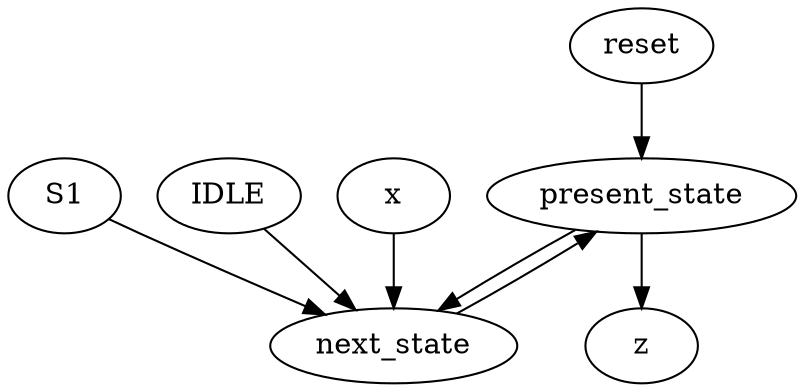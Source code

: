 strict digraph "" {
	reset -> present_state	[weight=2.0];
	S1 -> next_state	[weight=1.0];
	IDLE -> next_state	[weight=3.0];
	present_state -> z	[weight=1.0];
	present_state -> next_state	[weight=4.0];
	x -> next_state	[weight=4.0];
	next_state -> present_state	[weight=1.0];
}
